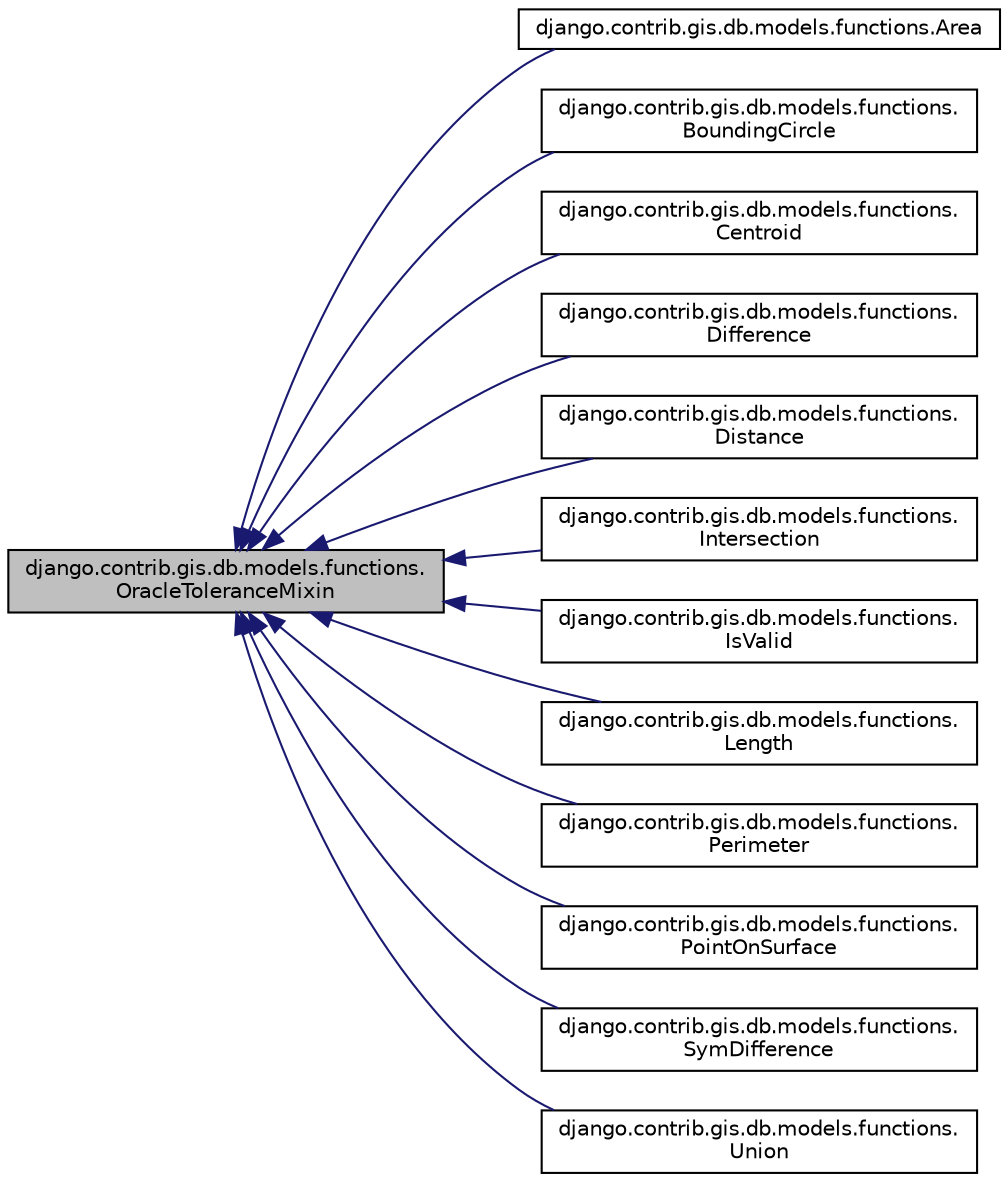 digraph "django.contrib.gis.db.models.functions.OracleToleranceMixin"
{
 // LATEX_PDF_SIZE
  edge [fontname="Helvetica",fontsize="10",labelfontname="Helvetica",labelfontsize="10"];
  node [fontname="Helvetica",fontsize="10",shape=record];
  rankdir="LR";
  Node1 [label="django.contrib.gis.db.models.functions.\lOracleToleranceMixin",height=0.2,width=0.4,color="black", fillcolor="grey75", style="filled", fontcolor="black",tooltip=" "];
  Node1 -> Node2 [dir="back",color="midnightblue",fontsize="10",style="solid",fontname="Helvetica"];
  Node2 [label="django.contrib.gis.db.models.functions.Area",height=0.2,width=0.4,color="black", fillcolor="white", style="filled",URL="$d2/ded/classdjango_1_1contrib_1_1gis_1_1db_1_1models_1_1functions_1_1_area.html",tooltip=" "];
  Node1 -> Node3 [dir="back",color="midnightblue",fontsize="10",style="solid",fontname="Helvetica"];
  Node3 [label="django.contrib.gis.db.models.functions.\lBoundingCircle",height=0.2,width=0.4,color="black", fillcolor="white", style="filled",URL="$de/db8/classdjango_1_1contrib_1_1gis_1_1db_1_1models_1_1functions_1_1_bounding_circle.html",tooltip=" "];
  Node1 -> Node4 [dir="back",color="midnightblue",fontsize="10",style="solid",fontname="Helvetica"];
  Node4 [label="django.contrib.gis.db.models.functions.\lCentroid",height=0.2,width=0.4,color="black", fillcolor="white", style="filled",URL="$da/d8d/classdjango_1_1contrib_1_1gis_1_1db_1_1models_1_1functions_1_1_centroid.html",tooltip=" "];
  Node1 -> Node5 [dir="back",color="midnightblue",fontsize="10",style="solid",fontname="Helvetica"];
  Node5 [label="django.contrib.gis.db.models.functions.\lDifference",height=0.2,width=0.4,color="black", fillcolor="white", style="filled",URL="$da/d40/classdjango_1_1contrib_1_1gis_1_1db_1_1models_1_1functions_1_1_difference.html",tooltip=" "];
  Node1 -> Node6 [dir="back",color="midnightblue",fontsize="10",style="solid",fontname="Helvetica"];
  Node6 [label="django.contrib.gis.db.models.functions.\lDistance",height=0.2,width=0.4,color="black", fillcolor="white", style="filled",URL="$de/d99/classdjango_1_1contrib_1_1gis_1_1db_1_1models_1_1functions_1_1_distance.html",tooltip=" "];
  Node1 -> Node7 [dir="back",color="midnightblue",fontsize="10",style="solid",fontname="Helvetica"];
  Node7 [label="django.contrib.gis.db.models.functions.\lIntersection",height=0.2,width=0.4,color="black", fillcolor="white", style="filled",URL="$d6/d6a/classdjango_1_1contrib_1_1gis_1_1db_1_1models_1_1functions_1_1_intersection.html",tooltip=" "];
  Node1 -> Node8 [dir="back",color="midnightblue",fontsize="10",style="solid",fontname="Helvetica"];
  Node8 [label="django.contrib.gis.db.models.functions.\lIsValid",height=0.2,width=0.4,color="black", fillcolor="white", style="filled",URL="$d6/d6f/classdjango_1_1contrib_1_1gis_1_1db_1_1models_1_1functions_1_1_is_valid.html",tooltip=" "];
  Node1 -> Node9 [dir="back",color="midnightblue",fontsize="10",style="solid",fontname="Helvetica"];
  Node9 [label="django.contrib.gis.db.models.functions.\lLength",height=0.2,width=0.4,color="black", fillcolor="white", style="filled",URL="$da/d72/classdjango_1_1contrib_1_1gis_1_1db_1_1models_1_1functions_1_1_length.html",tooltip=" "];
  Node1 -> Node10 [dir="back",color="midnightblue",fontsize="10",style="solid",fontname="Helvetica"];
  Node10 [label="django.contrib.gis.db.models.functions.\lPerimeter",height=0.2,width=0.4,color="black", fillcolor="white", style="filled",URL="$d0/da4/classdjango_1_1contrib_1_1gis_1_1db_1_1models_1_1functions_1_1_perimeter.html",tooltip=" "];
  Node1 -> Node11 [dir="back",color="midnightblue",fontsize="10",style="solid",fontname="Helvetica"];
  Node11 [label="django.contrib.gis.db.models.functions.\lPointOnSurface",height=0.2,width=0.4,color="black", fillcolor="white", style="filled",URL="$d0/dbe/classdjango_1_1contrib_1_1gis_1_1db_1_1models_1_1functions_1_1_point_on_surface.html",tooltip=" "];
  Node1 -> Node12 [dir="back",color="midnightblue",fontsize="10",style="solid",fontname="Helvetica"];
  Node12 [label="django.contrib.gis.db.models.functions.\lSymDifference",height=0.2,width=0.4,color="black", fillcolor="white", style="filled",URL="$db/d98/classdjango_1_1contrib_1_1gis_1_1db_1_1models_1_1functions_1_1_sym_difference.html",tooltip=" "];
  Node1 -> Node13 [dir="back",color="midnightblue",fontsize="10",style="solid",fontname="Helvetica"];
  Node13 [label="django.contrib.gis.db.models.functions.\lUnion",height=0.2,width=0.4,color="black", fillcolor="white", style="filled",URL="$d1/df3/classdjango_1_1contrib_1_1gis_1_1db_1_1models_1_1functions_1_1_union.html",tooltip=" "];
}
